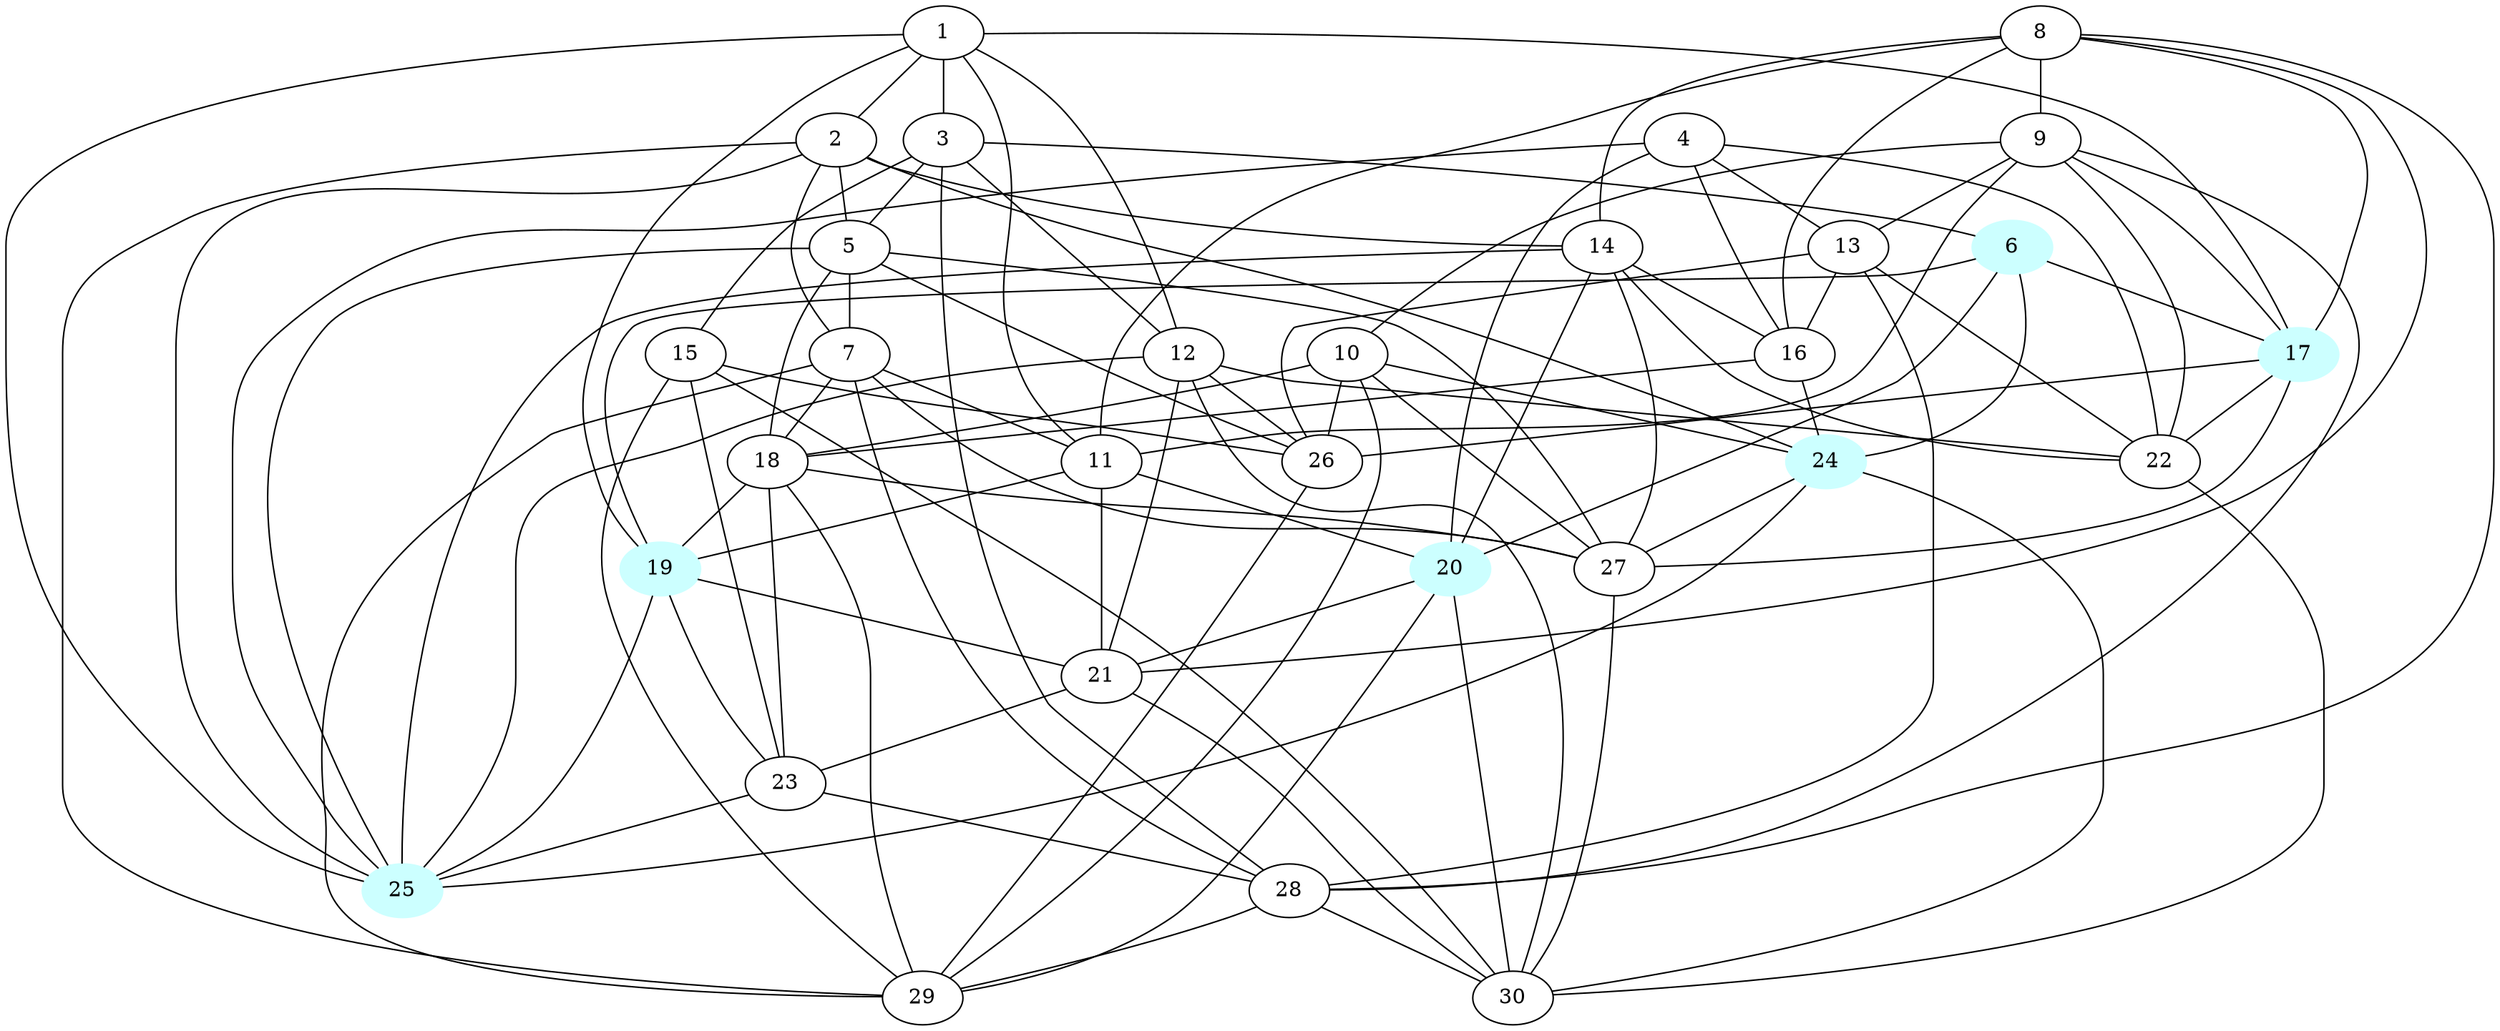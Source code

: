 graph G {
    6 [style=filled, color="#CCFFFF"];
    17 [style=filled, color="#CCFFFF"];
    19 [style=filled, color="#CCFFFF"];
    20 [style=filled, color="#CCFFFF"];
    24 [style=filled, color="#CCFFFF"];
    25 [style=filled, color="#CCFFFF"];
    1 -- 2 [len= 2]
    1 -- 3 [len= 2]
    1 -- 11 [len= 2]
    1 -- 12 [len= 2]
    1 -- 17 [len= 2]
    1 -- 19 [len= 2]
    1 -- 25 [len= 2]
    2 -- 5 [len= 2]
    2 -- 7 [len= 2]
    2 -- 14 [len= 2]
    2 -- 24 [len= 2]
    2 -- 25 [len= 2]
    2 -- 29 [len= 2]
    3 -- 5 [len= 2]
    3 -- 6 [len= 2]
    3 -- 12 [len= 2]
    3 -- 15 [len= 2]
    3 -- 28 [len= 2]
    4 -- 13 [len= 2]
    4 -- 16 [len= 2]
    4 -- 20 [len= 2]
    4 -- 22 [len= 2]
    4 -- 25 [len= 2]
    5 -- 7 [len= 2]
    5 -- 18 [len= 2]
    5 -- 25 [len= 2]
    5 -- 26 [len= 2]
    5 -- 27 [len= 2]
    6 -- 17 [len= 2]
    6 -- 19 [len= 2]
    6 -- 20 [len= 2]
    6 -- 24 [len= 2]
    7 -- 11 [len= 2]
    7 -- 18 [len= 2]
    7 -- 27 [len= 2]
    7 -- 28 [len= 2]
    7 -- 29 [len= 2]
    8 -- 9 [len= 2]
    8 -- 11 [len= 2]
    8 -- 14 [len= 2]
    8 -- 16 [len= 2]
    8 -- 17 [len= 2]
    8 -- 21 [len= 2]
    8 -- 28 [len= 2]
    9 -- 10 [len= 2]
    9 -- 11 [len= 2]
    9 -- 13 [len= 2]
    9 -- 17 [len= 2]
    9 -- 22 [len= 2]
    9 -- 28 [len= 2]
    10 -- 18 [len= 2]
    10 -- 24 [len= 2]
    10 -- 26 [len= 2]
    10 -- 27 [len= 2]
    10 -- 29 [len= 2]
    11 -- 19 [len= 2]
    11 -- 20 [len= 2]
    11 -- 21 [len= 2]
    12 -- 21 [len= 2]
    12 -- 22 [len= 2]
    12 -- 25 [len= 2]
    12 -- 26 [len= 2]
    12 -- 30 [len= 2]
    13 -- 16 [len= 2]
    13 -- 22 [len= 2]
    13 -- 26 [len= 2]
    13 -- 28 [len= 2]
    14 -- 16 [len= 2]
    14 -- 20 [len= 2]
    14 -- 22 [len= 2]
    14 -- 25 [len= 2]
    14 -- 27 [len= 2]
    15 -- 23 [len= 2]
    15 -- 26 [len= 2]
    15 -- 29 [len= 2]
    15 -- 30 [len= 2]
    16 -- 18 [len= 2]
    16 -- 24 [len= 2]
    17 -- 22 [len= 2]
    17 -- 26 [len= 2]
    17 -- 27 [len= 2]
    18 -- 19 [len= 2]
    18 -- 23 [len= 2]
    18 -- 27 [len= 2]
    18 -- 29 [len= 2]
    19 -- 21 [len= 2]
    19 -- 23 [len= 2]
    19 -- 25 [len= 2]
    20 -- 21 [len= 2]
    20 -- 29 [len= 2]
    20 -- 30 [len= 2]
    21 -- 23 [len= 2]
    21 -- 30 [len= 2]
    22 -- 30 [len= 2]
    23 -- 25 [len= 2]
    23 -- 28 [len= 2]
    24 -- 25 [len= 2]
    24 -- 27 [len= 2]
    24 -- 30 [len= 2]
    26 -- 29 [len= 2]
    27 -- 30 [len= 2]
    28 -- 29 [len= 2]
    28 -- 30 [len= 2]
}
